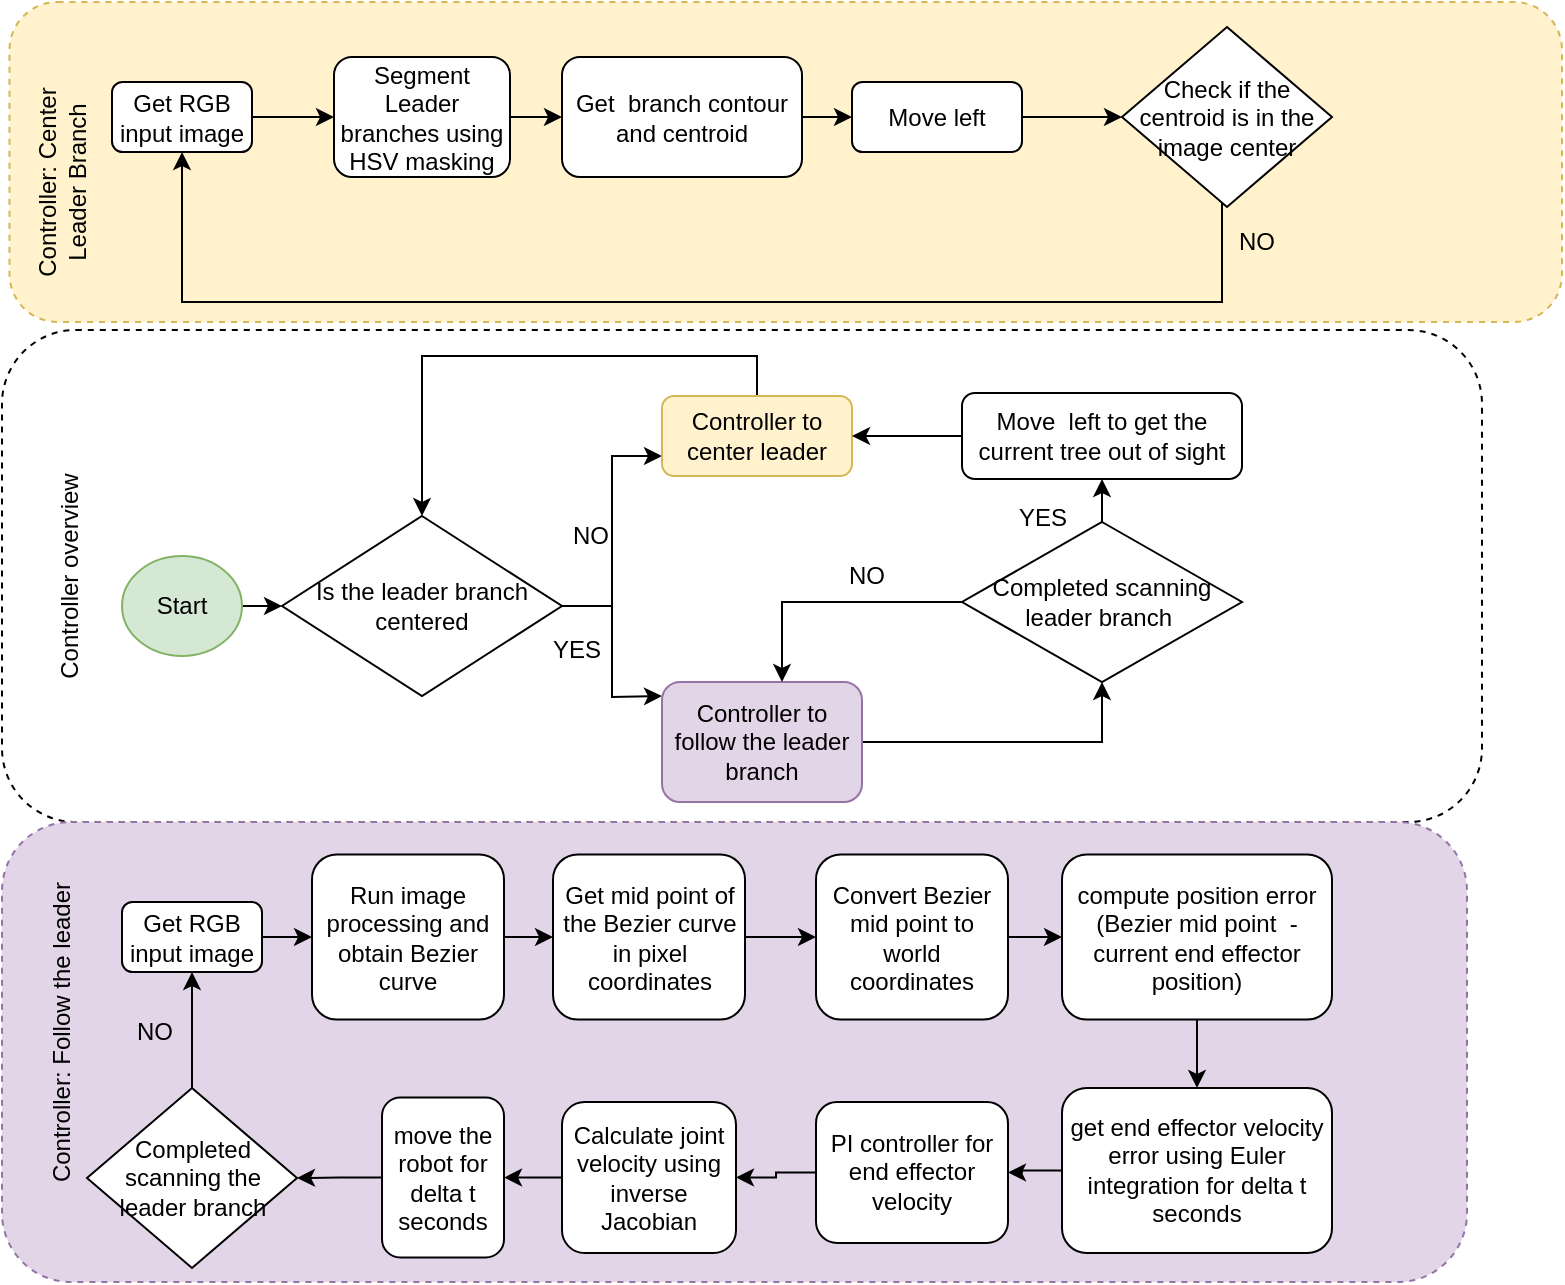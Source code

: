 <mxfile version="20.6.0" type="google"><diagram id="3XQh0hQnemtA8pxBpR-7" name="Page-1"><mxGraphModel grid="1" page="1" gridSize="10" guides="1" tooltips="1" connect="1" arrows="1" fold="1" pageScale="1" pageWidth="850" pageHeight="1100" math="0" shadow="0"><root><mxCell id="0"/><mxCell id="1" parent="0"/><mxCell id="4L7NeHL_p21UweADWIO9-18" value="" style="rounded=1;whiteSpace=wrap;html=1;dashed=1;strokeColor=#000000;fillColor=none;" vertex="1" parent="1"><mxGeometry x="10" y="214" width="740" height="246" as="geometry"/></mxCell><mxCell id="4L7NeHL_p21UweADWIO9-8" style="edgeStyle=orthogonalEdgeStyle;rounded=0;orthogonalLoop=1;jettySize=auto;html=1;exitX=1;exitY=0.5;exitDx=0;exitDy=0;entryX=0;entryY=0.5;entryDx=0;entryDy=0;" edge="1" parent="1" source="4L7NeHL_p21UweADWIO9-1" target="4L7NeHL_p21UweADWIO9-2"><mxGeometry relative="1" as="geometry"/></mxCell><mxCell id="4L7NeHL_p21UweADWIO9-1" value="Start" style="ellipse;whiteSpace=wrap;html=1;fillColor=#d5e8d4;strokeColor=#82b366;" vertex="1" parent="1"><mxGeometry x="70" y="327" width="60" height="50" as="geometry"/></mxCell><mxCell id="4L7NeHL_p21UweADWIO9-11" style="edgeStyle=orthogonalEdgeStyle;rounded=0;orthogonalLoop=1;jettySize=auto;html=1;exitX=1;exitY=0.5;exitDx=0;exitDy=0;" edge="1" parent="1" source="4L7NeHL_p21UweADWIO9-2"><mxGeometry relative="1" as="geometry"><mxPoint x="340" y="397" as="targetPoint"/></mxGeometry></mxCell><mxCell id="4L7NeHL_p21UweADWIO9-12" style="edgeStyle=orthogonalEdgeStyle;rounded=0;orthogonalLoop=1;jettySize=auto;html=1;exitX=1;exitY=0.5;exitDx=0;exitDy=0;entryX=0;entryY=0.75;entryDx=0;entryDy=0;" edge="1" parent="1" source="4L7NeHL_p21UweADWIO9-2" target="4L7NeHL_p21UweADWIO9-3"><mxGeometry relative="1" as="geometry"/></mxCell><mxCell id="4L7NeHL_p21UweADWIO9-2" value="Is the leader branch centered" style="rhombus;whiteSpace=wrap;html=1;" vertex="1" parent="1"><mxGeometry x="150" y="307" width="140" height="90" as="geometry"/></mxCell><mxCell id="4L7NeHL_p21UweADWIO9-13" style="edgeStyle=orthogonalEdgeStyle;rounded=0;orthogonalLoop=1;jettySize=auto;html=1;exitX=0.5;exitY=0;exitDx=0;exitDy=0;entryX=0.5;entryY=0;entryDx=0;entryDy=0;" edge="1" parent="1" source="4L7NeHL_p21UweADWIO9-3" target="4L7NeHL_p21UweADWIO9-2"><mxGeometry relative="1" as="geometry"/></mxCell><mxCell id="4L7NeHL_p21UweADWIO9-3" value="Controller to center leader" style="rounded=1;whiteSpace=wrap;html=1;strokeColor=#d6b656;fillColor=#fff2cc;" vertex="1" parent="1"><mxGeometry x="340" y="247" width="95" height="40" as="geometry"/></mxCell><mxCell id="4L7NeHL_p21UweADWIO9-25" style="edgeStyle=orthogonalEdgeStyle;rounded=0;orthogonalLoop=1;jettySize=auto;html=1;entryX=0.5;entryY=1;entryDx=0;entryDy=0;" edge="1" parent="1" source="4L7NeHL_p21UweADWIO9-4" target="4L7NeHL_p21UweADWIO9-21"><mxGeometry relative="1" as="geometry"/></mxCell><mxCell id="4L7NeHL_p21UweADWIO9-16" value="" style="rounded=1;whiteSpace=wrap;html=1;strokeColor=#d6b656;fillColor=#fff2cc;dashed=1;" vertex="1" parent="1"><mxGeometry x="13.75" y="50" width="776.25" height="160" as="geometry"/></mxCell><mxCell id="4L7NeHL_p21UweADWIO9-4" value="Controller to follow the leader branch" style="rounded=1;whiteSpace=wrap;html=1;fillColor=#e1d5e7;strokeColor=#9673a6;" vertex="1" parent="1"><mxGeometry x="340" y="390" width="100" height="60" as="geometry"/></mxCell><mxCell id="4L7NeHL_p21UweADWIO9-17" value="" style="rounded=1;whiteSpace=wrap;html=1;dashed=1;strokeColor=#9673a6;fillColor=#e1d5e7;" vertex="1" parent="1"><mxGeometry x="10" y="460" width="732.5" height="230" as="geometry"/></mxCell><mxCell id="4L7NeHL_p21UweADWIO9-26" value="" style="edgeStyle=orthogonalEdgeStyle;rounded=0;orthogonalLoop=1;jettySize=auto;html=1;" edge="1" parent="1" source="4L7NeHL_p21UweADWIO9-21" target="4L7NeHL_p21UweADWIO9-22"><mxGeometry relative="1" as="geometry"/></mxCell><mxCell id="4L7NeHL_p21UweADWIO9-36" style="edgeStyle=orthogonalEdgeStyle;rounded=0;orthogonalLoop=1;jettySize=auto;html=1;exitX=0;exitY=0.5;exitDx=0;exitDy=0;" edge="1" parent="1" source="4L7NeHL_p21UweADWIO9-21" target="4L7NeHL_p21UweADWIO9-4"><mxGeometry relative="1" as="geometry"><Array as="points"><mxPoint x="400" y="350"/></Array></mxGeometry></mxCell><mxCell id="4L7NeHL_p21UweADWIO9-21" value="Completed scanning leader branch&amp;nbsp;" style="rhombus;whiteSpace=wrap;html=1;strokeColor=#000000;fillColor=none;" vertex="1" parent="1"><mxGeometry x="490" y="310" width="140" height="80" as="geometry"/></mxCell><mxCell id="4L7NeHL_p21UweADWIO9-27" value="" style="edgeStyle=orthogonalEdgeStyle;rounded=0;orthogonalLoop=1;jettySize=auto;html=1;" edge="1" parent="1" source="4L7NeHL_p21UweADWIO9-22" target="4L7NeHL_p21UweADWIO9-3"><mxGeometry relative="1" as="geometry"/></mxCell><mxCell id="4L7NeHL_p21UweADWIO9-22" value="Move&amp;nbsp; left to get the current tree out of sight" style="rounded=1;whiteSpace=wrap;html=1;strokeColor=#000000;fillColor=none;" vertex="1" parent="1"><mxGeometry x="490" y="245.5" width="140" height="43" as="geometry"/></mxCell><mxCell id="4L7NeHL_p21UweADWIO9-31" value="YES" style="rounded=1;whiteSpace=wrap;html=1;strokeColor=none;fillColor=none;" vertex="1" parent="1"><mxGeometry x="280" y="357" width="35" height="33" as="geometry"/></mxCell><mxCell id="4L7NeHL_p21UweADWIO9-32" value="YES" style="rounded=1;whiteSpace=wrap;html=1;strokeColor=none;fillColor=none;" vertex="1" parent="1"><mxGeometry x="513" y="291" width="35" height="33" as="geometry"/></mxCell><mxCell id="4L7NeHL_p21UweADWIO9-34" value="NO" style="rounded=1;whiteSpace=wrap;html=1;strokeColor=none;fillColor=none;" vertex="1" parent="1"><mxGeometry x="287" y="300" width="35" height="34" as="geometry"/></mxCell><mxCell id="4L7NeHL_p21UweADWIO9-37" value="NO" style="rounded=1;whiteSpace=wrap;html=1;strokeColor=none;fillColor=none;" vertex="1" parent="1"><mxGeometry x="425" y="320" width="35" height="34" as="geometry"/></mxCell><mxCell id="4L7NeHL_p21UweADWIO9-38" value="Controller: Center Leader Branch" style="rounded=1;whiteSpace=wrap;html=1;strokeColor=none;fillColor=none;rotation=-90;" vertex="1" parent="1"><mxGeometry x="-20" y="115" width="120" height="50" as="geometry"/></mxCell><mxCell id="4L7NeHL_p21UweADWIO9-41" value="Controller overview" style="rounded=1;whiteSpace=wrap;html=1;strokeColor=none;fillColor=none;rotation=-90;" vertex="1" parent="1"><mxGeometry x="-16" y="316" width="120" height="42" as="geometry"/></mxCell><mxCell id="4L7NeHL_p21UweADWIO9-55" style="edgeStyle=orthogonalEdgeStyle;rounded=0;orthogonalLoop=1;jettySize=auto;html=1;exitX=1;exitY=0.5;exitDx=0;exitDy=0;" edge="1" parent="1" source="4L7NeHL_p21UweADWIO9-42" target="4L7NeHL_p21UweADWIO9-51"><mxGeometry relative="1" as="geometry"/></mxCell><mxCell id="4L7NeHL_p21UweADWIO9-42" value="Get&amp;nbsp; branch contour and centroid" style="rounded=1;whiteSpace=wrap;html=1;" vertex="1" parent="1"><mxGeometry x="290" y="77.5" width="120" height="60" as="geometry"/></mxCell><mxCell id="4L7NeHL_p21UweADWIO9-61" value="" style="edgeStyle=orthogonalEdgeStyle;rounded=0;orthogonalLoop=1;jettySize=auto;html=1;" edge="1" parent="1" source="4L7NeHL_p21UweADWIO9-43" target="4L7NeHL_p21UweADWIO9-42"><mxGeometry relative="1" as="geometry"/></mxCell><mxCell id="4L7NeHL_p21UweADWIO9-43" value="Segment Leader branches using HSV masking" style="rounded=1;whiteSpace=wrap;html=1;" vertex="1" parent="1"><mxGeometry x="176" y="77.5" width="88" height="60" as="geometry"/></mxCell><mxCell id="4L7NeHL_p21UweADWIO9-60" value="" style="edgeStyle=orthogonalEdgeStyle;rounded=0;orthogonalLoop=1;jettySize=auto;html=1;" edge="1" parent="1" source="4L7NeHL_p21UweADWIO9-44" target="4L7NeHL_p21UweADWIO9-43"><mxGeometry relative="1" as="geometry"/></mxCell><mxCell id="4L7NeHL_p21UweADWIO9-44" value="Get RGB input image" style="rounded=1;whiteSpace=wrap;html=1;" vertex="1" parent="1"><mxGeometry x="65" y="90" width="70" height="35" as="geometry"/></mxCell><mxCell id="4L7NeHL_p21UweADWIO9-62" style="edgeStyle=orthogonalEdgeStyle;rounded=0;orthogonalLoop=1;jettySize=auto;html=1;entryX=0.5;entryY=1;entryDx=0;entryDy=0;" edge="1" parent="1" source="4L7NeHL_p21UweADWIO9-47" target="4L7NeHL_p21UweADWIO9-44"><mxGeometry relative="1" as="geometry"><Array as="points"><mxPoint x="620" y="200"/><mxPoint x="100" y="200"/></Array></mxGeometry></mxCell><mxCell id="4L7NeHL_p21UweADWIO9-47" value="Check if the centroid is in the image center" style="rhombus;whiteSpace=wrap;html=1;" vertex="1" parent="1"><mxGeometry x="570" y="62.5" width="105" height="90" as="geometry"/></mxCell><mxCell id="4L7NeHL_p21UweADWIO9-56" style="edgeStyle=orthogonalEdgeStyle;rounded=0;orthogonalLoop=1;jettySize=auto;html=1;exitX=1;exitY=0.5;exitDx=0;exitDy=0;" edge="1" parent="1" source="4L7NeHL_p21UweADWIO9-51" target="4L7NeHL_p21UweADWIO9-47"><mxGeometry relative="1" as="geometry"/></mxCell><mxCell id="4L7NeHL_p21UweADWIO9-51" value="Move left" style="rounded=1;whiteSpace=wrap;html=1;" vertex="1" parent="1"><mxGeometry x="435" y="90" width="85" height="35" as="geometry"/></mxCell><mxCell id="4L7NeHL_p21UweADWIO9-63" value="NO" style="rounded=1;whiteSpace=wrap;html=1;strokeColor=none;fillColor=none;" vertex="1" parent="1"><mxGeometry x="620" y="152.5" width="35" height="34" as="geometry"/></mxCell><mxCell id="4L7NeHL_p21UweADWIO9-85" style="edgeStyle=orthogonalEdgeStyle;rounded=0;orthogonalLoop=1;jettySize=auto;html=1;exitX=1;exitY=0.5;exitDx=0;exitDy=0;entryX=0;entryY=0.5;entryDx=0;entryDy=0;" edge="1" parent="1" source="4L7NeHL_p21UweADWIO9-67" target="4L7NeHL_p21UweADWIO9-69"><mxGeometry relative="1" as="geometry"/></mxCell><mxCell id="4L7NeHL_p21UweADWIO9-67" value="Get RGB input image" style="rounded=1;whiteSpace=wrap;html=1;" vertex="1" parent="1"><mxGeometry x="70" y="500" width="70" height="35" as="geometry"/></mxCell><mxCell id="4L7NeHL_p21UweADWIO9-68" value="Controller: Follow the leader" style="rounded=1;whiteSpace=wrap;html=1;strokeColor=none;fillColor=none;rotation=-90;" vertex="1" parent="1"><mxGeometry x="-38" y="540" width="156" height="50" as="geometry"/></mxCell><mxCell id="4L7NeHL_p21UweADWIO9-86" style="edgeStyle=orthogonalEdgeStyle;rounded=0;orthogonalLoop=1;jettySize=auto;html=1;" edge="1" parent="1" source="4L7NeHL_p21UweADWIO9-69" target="4L7NeHL_p21UweADWIO9-70"><mxGeometry relative="1" as="geometry"/></mxCell><mxCell id="4L7NeHL_p21UweADWIO9-69" value="Run image processing and obtain Bezier curve" style="rounded=1;whiteSpace=wrap;html=1;" vertex="1" parent="1"><mxGeometry x="165" y="476.25" width="96" height="82.5" as="geometry"/></mxCell><mxCell id="4L7NeHL_p21UweADWIO9-87" style="edgeStyle=orthogonalEdgeStyle;rounded=0;orthogonalLoop=1;jettySize=auto;html=1;entryX=0;entryY=0.5;entryDx=0;entryDy=0;" edge="1" parent="1" source="4L7NeHL_p21UweADWIO9-70" target="4L7NeHL_p21UweADWIO9-71"><mxGeometry relative="1" as="geometry"/></mxCell><mxCell id="4L7NeHL_p21UweADWIO9-70" value="Get mid point of the Bezier curve in pixel coordinates" style="rounded=1;whiteSpace=wrap;html=1;" vertex="1" parent="1"><mxGeometry x="285.5" y="476.25" width="96" height="82.5" as="geometry"/></mxCell><mxCell id="4L7NeHL_p21UweADWIO9-88" style="edgeStyle=orthogonalEdgeStyle;rounded=0;orthogonalLoop=1;jettySize=auto;html=1;exitX=1;exitY=0.5;exitDx=0;exitDy=0;" edge="1" parent="1" source="4L7NeHL_p21UweADWIO9-71" target="4L7NeHL_p21UweADWIO9-72"><mxGeometry relative="1" as="geometry"/></mxCell><mxCell id="4L7NeHL_p21UweADWIO9-71" value="Convert Bezier mid point to world coordinates" style="rounded=1;whiteSpace=wrap;html=1;" vertex="1" parent="1"><mxGeometry x="417" y="476.25" width="96" height="82.5" as="geometry"/></mxCell><mxCell id="4L7NeHL_p21UweADWIO9-89" value="" style="edgeStyle=orthogonalEdgeStyle;rounded=0;orthogonalLoop=1;jettySize=auto;html=1;" edge="1" parent="1" source="4L7NeHL_p21UweADWIO9-72" target="4L7NeHL_p21UweADWIO9-73"><mxGeometry relative="1" as="geometry"/></mxCell><mxCell id="4L7NeHL_p21UweADWIO9-72" value="compute position error (Bezier mid point&amp;nbsp; - current end effector position)" style="rounded=1;whiteSpace=wrap;html=1;" vertex="1" parent="1"><mxGeometry x="540" y="476.25" width="135" height="82.5" as="geometry"/></mxCell><mxCell id="4L7NeHL_p21UweADWIO9-90" value="" style="edgeStyle=orthogonalEdgeStyle;rounded=0;orthogonalLoop=1;jettySize=auto;html=1;" edge="1" parent="1" source="4L7NeHL_p21UweADWIO9-73" target="4L7NeHL_p21UweADWIO9-74"><mxGeometry relative="1" as="geometry"/></mxCell><mxCell id="4L7NeHL_p21UweADWIO9-73" value="get end effector velocity error using Euler integration for delta t seconds" style="rounded=1;whiteSpace=wrap;html=1;" vertex="1" parent="1"><mxGeometry x="540" y="593" width="135" height="82.5" as="geometry"/></mxCell><mxCell id="4L7NeHL_p21UweADWIO9-91" value="" style="edgeStyle=orthogonalEdgeStyle;rounded=0;orthogonalLoop=1;jettySize=auto;html=1;" edge="1" parent="1" source="4L7NeHL_p21UweADWIO9-74" target="4L7NeHL_p21UweADWIO9-75"><mxGeometry relative="1" as="geometry"/></mxCell><mxCell id="4L7NeHL_p21UweADWIO9-74" value="PI controller for end effector velocity" style="rounded=1;whiteSpace=wrap;html=1;" vertex="1" parent="1"><mxGeometry x="417" y="600" width="96" height="70.5" as="geometry"/></mxCell><mxCell id="4L7NeHL_p21UweADWIO9-92" value="" style="edgeStyle=orthogonalEdgeStyle;rounded=0;orthogonalLoop=1;jettySize=auto;html=1;" edge="1" parent="1" source="4L7NeHL_p21UweADWIO9-75" target="4L7NeHL_p21UweADWIO9-76"><mxGeometry relative="1" as="geometry"/></mxCell><mxCell id="4L7NeHL_p21UweADWIO9-75" value="Calculate joint velocity using inverse Jacobian" style="rounded=1;whiteSpace=wrap;html=1;" vertex="1" parent="1"><mxGeometry x="290" y="600" width="87" height="75.5" as="geometry"/></mxCell><mxCell id="4L7NeHL_p21UweADWIO9-93" style="edgeStyle=orthogonalEdgeStyle;rounded=0;orthogonalLoop=1;jettySize=auto;html=1;" edge="1" parent="1" source="4L7NeHL_p21UweADWIO9-76" target="4L7NeHL_p21UweADWIO9-78"><mxGeometry relative="1" as="geometry"/></mxCell><mxCell id="4L7NeHL_p21UweADWIO9-76" value="move the robot for delta t seconds" style="rounded=1;whiteSpace=wrap;html=1;" vertex="1" parent="1"><mxGeometry x="200" y="597.75" width="61" height="80" as="geometry"/></mxCell><mxCell id="4L7NeHL_p21UweADWIO9-95" value="" style="edgeStyle=orthogonalEdgeStyle;rounded=0;orthogonalLoop=1;jettySize=auto;html=1;" edge="1" parent="1" source="4L7NeHL_p21UweADWIO9-78" target="4L7NeHL_p21UweADWIO9-67"><mxGeometry relative="1" as="geometry"/></mxCell><mxCell id="4L7NeHL_p21UweADWIO9-78" value="Completed scanning the leader branch" style="rhombus;whiteSpace=wrap;html=1;" vertex="1" parent="1"><mxGeometry x="52.5" y="593" width="105" height="90" as="geometry"/></mxCell><mxCell id="4L7NeHL_p21UweADWIO9-96" value="NO" style="rounded=1;whiteSpace=wrap;html=1;strokeColor=none;fillColor=none;" vertex="1" parent="1"><mxGeometry x="69" y="548" width="35" height="34" as="geometry"/></mxCell></root></mxGraphModel></diagram></mxfile>